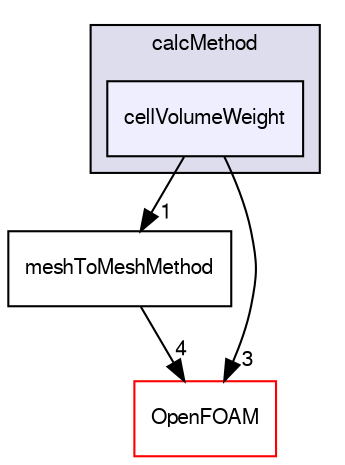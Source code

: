 digraph "src/sampling/meshToMeshInterpolation/meshToMesh/calcMethod/cellVolumeWeight" {
  bgcolor=transparent;
  compound=true
  node [ fontsize="10", fontname="FreeSans"];
  edge [ labelfontsize="10", labelfontname="FreeSans"];
  subgraph clusterdir_2036bb69b613f1e266df486d8e80dd97 {
    graph [ bgcolor="#ddddee", pencolor="black", label="calcMethod" fontname="FreeSans", fontsize="10", URL="dir_2036bb69b613f1e266df486d8e80dd97.html"]
  dir_b2c66e8d054f2a3e30c1fea55cc50f27 [shape=box, label="cellVolumeWeight", style="filled", fillcolor="#eeeeff", pencolor="black", URL="dir_b2c66e8d054f2a3e30c1fea55cc50f27.html"];
  }
  dir_e985e3293cd45649362e9a4026a1f4f5 [shape=box label="meshToMeshMethod" URL="dir_e985e3293cd45649362e9a4026a1f4f5.html"];
  dir_c5473ff19b20e6ec4dfe5c310b3778a8 [shape=box label="OpenFOAM" color="red" URL="dir_c5473ff19b20e6ec4dfe5c310b3778a8.html"];
  dir_e985e3293cd45649362e9a4026a1f4f5->dir_c5473ff19b20e6ec4dfe5c310b3778a8 [headlabel="4", labeldistance=1.5 headhref="dir_002457_001732.html"];
  dir_b2c66e8d054f2a3e30c1fea55cc50f27->dir_e985e3293cd45649362e9a4026a1f4f5 [headlabel="1", labeldistance=1.5 headhref="dir_002454_002457.html"];
  dir_b2c66e8d054f2a3e30c1fea55cc50f27->dir_c5473ff19b20e6ec4dfe5c310b3778a8 [headlabel="3", labeldistance=1.5 headhref="dir_002454_001732.html"];
}
